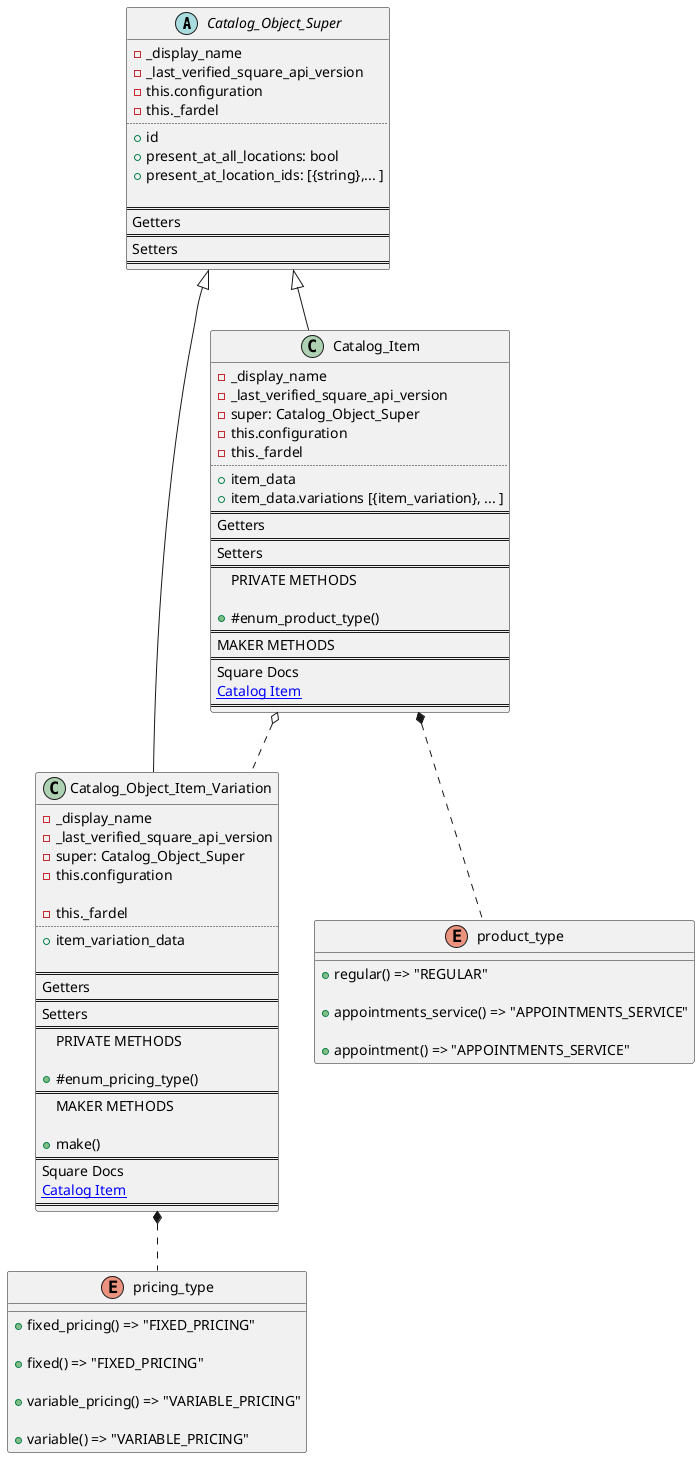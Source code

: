 @startuml
'https://plantuml.com/class-diagram


Catalog_Object_Super <|-- Catalog_Item
Catalog_Object_Super <|-- Catalog_Object_Item_Variation
Catalog_Object_Item_Variation *.. pricing_type
Catalog_Item *.. product_type
Catalog_Item o.. Catalog_Object_Item_Variation

abstract class Catalog_Object_Super {
- _display_name
- _last_verified_square_api_version
- this.configuration
- this._fardel
..
+id
+present_at_all_locations: bool
+present_at_location_ids: [{string},... ]

==
Getters
==
Setters
==
}

class Catalog_Item{
- _display_name
- _last_verified_square_api_version
- super: Catalog_Object_Super
- this.configuration
- this._fardel
..
+ item_data
+ item_data.variations [{item_variation}, ... ]
==
Getters
==
Setters
==
PRIVATE METHODS

+#enum_product_type()
==
MAKER METHODS
==
Square Docs
[[https://developer.squareup.com/reference/square/objects/CatalogItem Catalog Item]]
==
}

class Catalog_Object_Item_Variation{
-_display_name
-_last_verified_square_api_version
-super: Catalog_Object_Super
-this.configuration

-this._fardel
..
+item_variation_data

==
Getters
==
Setters
==
PRIVATE METHODS

+#enum_pricing_type()
==
MAKER METHODS

+make()
==
Square Docs
[[https://developer.squareup.com/reference/square/objects/CatalogItemVariation Catalog Item]]
==
}



enum product_type {
+regular() => "REGULAR"

+appointments_service() => "APPOINTMENTS_SERVICE"

+appointment() => "APPOINTMENTS_SERVICE"
}

enum pricing_type {
+fixed_pricing() => "FIXED_PRICING"

+fixed() => "FIXED_PRICING"

+variable_pricing() => "VARIABLE_PRICING"

+variable() => "VARIABLE_PRICING"
}

@enduml